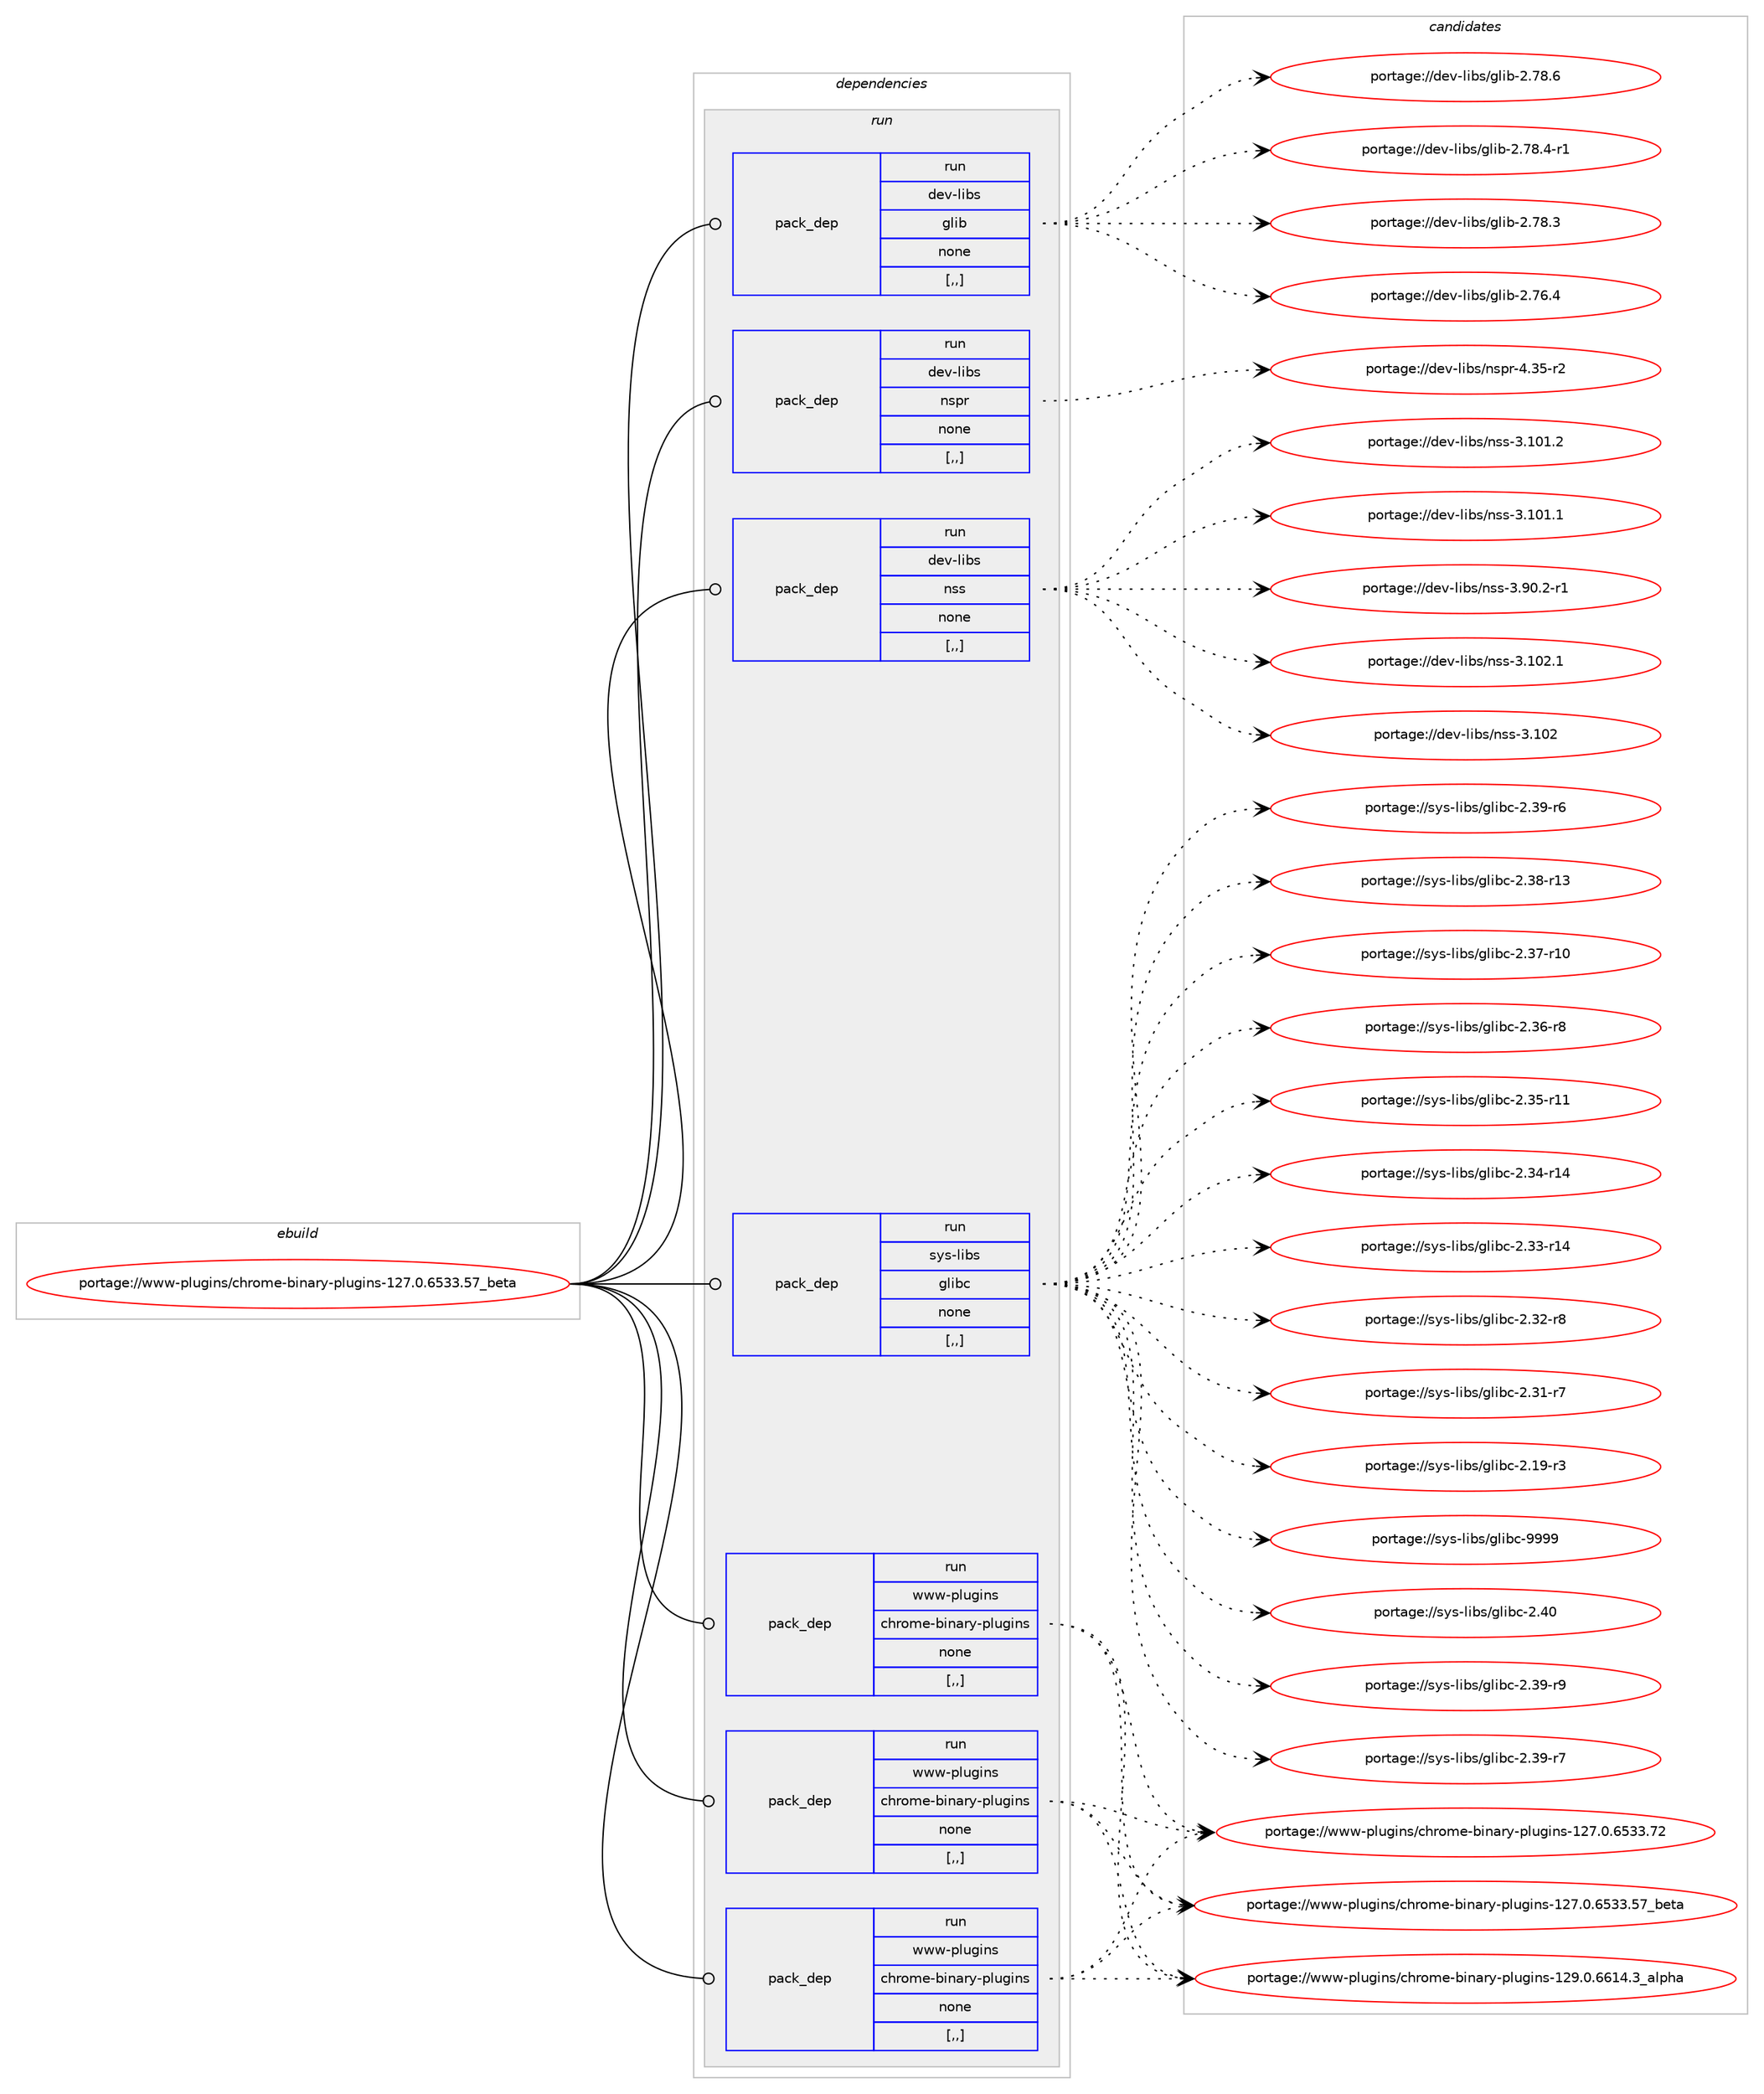 digraph prolog {

# *************
# Graph options
# *************

newrank=true;
concentrate=true;
compound=true;
graph [rankdir=LR,fontname=Helvetica,fontsize=10,ranksep=1.5];#, ranksep=2.5, nodesep=0.2];
edge  [arrowhead=vee];
node  [fontname=Helvetica,fontsize=10];

# **********
# The ebuild
# **********

subgraph cluster_leftcol {
color=gray;
label=<<i>ebuild</i>>;
id [label="portage://www-plugins/chrome-binary-plugins-127.0.6533.57_beta", color=red, width=4, href="../www-plugins/chrome-binary-plugins-127.0.6533.57_beta.svg"];
}

# ****************
# The dependencies
# ****************

subgraph cluster_midcol {
color=gray;
label=<<i>dependencies</i>>;
subgraph cluster_compile {
fillcolor="#eeeeee";
style=filled;
label=<<i>compile</i>>;
}
subgraph cluster_compileandrun {
fillcolor="#eeeeee";
style=filled;
label=<<i>compile and run</i>>;
}
subgraph cluster_run {
fillcolor="#eeeeee";
style=filled;
label=<<i>run</i>>;
subgraph pack328686 {
dependency452411 [label=<<TABLE BORDER="0" CELLBORDER="1" CELLSPACING="0" CELLPADDING="4" WIDTH="220"><TR><TD ROWSPAN="6" CELLPADDING="30">pack_dep</TD></TR><TR><TD WIDTH="110">run</TD></TR><TR><TD>dev-libs</TD></TR><TR><TD>glib</TD></TR><TR><TD>none</TD></TR><TR><TD>[,,]</TD></TR></TABLE>>, shape=none, color=blue];
}
id:e -> dependency452411:w [weight=20,style="solid",arrowhead="odot"];
subgraph pack328687 {
dependency452412 [label=<<TABLE BORDER="0" CELLBORDER="1" CELLSPACING="0" CELLPADDING="4" WIDTH="220"><TR><TD ROWSPAN="6" CELLPADDING="30">pack_dep</TD></TR><TR><TD WIDTH="110">run</TD></TR><TR><TD>dev-libs</TD></TR><TR><TD>nspr</TD></TR><TR><TD>none</TD></TR><TR><TD>[,,]</TD></TR></TABLE>>, shape=none, color=blue];
}
id:e -> dependency452412:w [weight=20,style="solid",arrowhead="odot"];
subgraph pack328688 {
dependency452413 [label=<<TABLE BORDER="0" CELLBORDER="1" CELLSPACING="0" CELLPADDING="4" WIDTH="220"><TR><TD ROWSPAN="6" CELLPADDING="30">pack_dep</TD></TR><TR><TD WIDTH="110">run</TD></TR><TR><TD>dev-libs</TD></TR><TR><TD>nss</TD></TR><TR><TD>none</TD></TR><TR><TD>[,,]</TD></TR></TABLE>>, shape=none, color=blue];
}
id:e -> dependency452413:w [weight=20,style="solid",arrowhead="odot"];
subgraph pack328689 {
dependency452414 [label=<<TABLE BORDER="0" CELLBORDER="1" CELLSPACING="0" CELLPADDING="4" WIDTH="220"><TR><TD ROWSPAN="6" CELLPADDING="30">pack_dep</TD></TR><TR><TD WIDTH="110">run</TD></TR><TR><TD>sys-libs</TD></TR><TR><TD>glibc</TD></TR><TR><TD>none</TD></TR><TR><TD>[,,]</TD></TR></TABLE>>, shape=none, color=blue];
}
id:e -> dependency452414:w [weight=20,style="solid",arrowhead="odot"];
subgraph pack328690 {
dependency452415 [label=<<TABLE BORDER="0" CELLBORDER="1" CELLSPACING="0" CELLPADDING="4" WIDTH="220"><TR><TD ROWSPAN="6" CELLPADDING="30">pack_dep</TD></TR><TR><TD WIDTH="110">run</TD></TR><TR><TD>www-plugins</TD></TR><TR><TD>chrome-binary-plugins</TD></TR><TR><TD>none</TD></TR><TR><TD>[,,]</TD></TR></TABLE>>, shape=none, color=blue];
}
id:e -> dependency452415:w [weight=20,style="solid",arrowhead="odot"];
subgraph pack328691 {
dependency452416 [label=<<TABLE BORDER="0" CELLBORDER="1" CELLSPACING="0" CELLPADDING="4" WIDTH="220"><TR><TD ROWSPAN="6" CELLPADDING="30">pack_dep</TD></TR><TR><TD WIDTH="110">run</TD></TR><TR><TD>www-plugins</TD></TR><TR><TD>chrome-binary-plugins</TD></TR><TR><TD>none</TD></TR><TR><TD>[,,]</TD></TR></TABLE>>, shape=none, color=blue];
}
id:e -> dependency452416:w [weight=20,style="solid",arrowhead="odot"];
subgraph pack328692 {
dependency452417 [label=<<TABLE BORDER="0" CELLBORDER="1" CELLSPACING="0" CELLPADDING="4" WIDTH="220"><TR><TD ROWSPAN="6" CELLPADDING="30">pack_dep</TD></TR><TR><TD WIDTH="110">run</TD></TR><TR><TD>www-plugins</TD></TR><TR><TD>chrome-binary-plugins</TD></TR><TR><TD>none</TD></TR><TR><TD>[,,]</TD></TR></TABLE>>, shape=none, color=blue];
}
id:e -> dependency452417:w [weight=20,style="solid",arrowhead="odot"];
}
}

# **************
# The candidates
# **************

subgraph cluster_choices {
rank=same;
color=gray;
label=<<i>candidates</i>>;

subgraph choice328686 {
color=black;
nodesep=1;
choice1001011184510810598115471031081059845504655564654 [label="portage://dev-libs/glib-2.78.6", color=red, width=4,href="../dev-libs/glib-2.78.6.svg"];
choice10010111845108105981154710310810598455046555646524511449 [label="portage://dev-libs/glib-2.78.4-r1", color=red, width=4,href="../dev-libs/glib-2.78.4-r1.svg"];
choice1001011184510810598115471031081059845504655564651 [label="portage://dev-libs/glib-2.78.3", color=red, width=4,href="../dev-libs/glib-2.78.3.svg"];
choice1001011184510810598115471031081059845504655544652 [label="portage://dev-libs/glib-2.76.4", color=red, width=4,href="../dev-libs/glib-2.76.4.svg"];
dependency452411:e -> choice1001011184510810598115471031081059845504655564654:w [style=dotted,weight="100"];
dependency452411:e -> choice10010111845108105981154710310810598455046555646524511449:w [style=dotted,weight="100"];
dependency452411:e -> choice1001011184510810598115471031081059845504655564651:w [style=dotted,weight="100"];
dependency452411:e -> choice1001011184510810598115471031081059845504655544652:w [style=dotted,weight="100"];
}
subgraph choice328687 {
color=black;
nodesep=1;
choice10010111845108105981154711011511211445524651534511450 [label="portage://dev-libs/nspr-4.35-r2", color=red, width=4,href="../dev-libs/nspr-4.35-r2.svg"];
dependency452412:e -> choice10010111845108105981154711011511211445524651534511450:w [style=dotted,weight="100"];
}
subgraph choice328688 {
color=black;
nodesep=1;
choice1001011184510810598115471101151154551464948504649 [label="portage://dev-libs/nss-3.102.1", color=red, width=4,href="../dev-libs/nss-3.102.1.svg"];
choice100101118451081059811547110115115455146494850 [label="portage://dev-libs/nss-3.102", color=red, width=4,href="../dev-libs/nss-3.102.svg"];
choice1001011184510810598115471101151154551464948494650 [label="portage://dev-libs/nss-3.101.2", color=red, width=4,href="../dev-libs/nss-3.101.2.svg"];
choice1001011184510810598115471101151154551464948494649 [label="portage://dev-libs/nss-3.101.1", color=red, width=4,href="../dev-libs/nss-3.101.1.svg"];
choice100101118451081059811547110115115455146574846504511449 [label="portage://dev-libs/nss-3.90.2-r1", color=red, width=4,href="../dev-libs/nss-3.90.2-r1.svg"];
dependency452413:e -> choice1001011184510810598115471101151154551464948504649:w [style=dotted,weight="100"];
dependency452413:e -> choice100101118451081059811547110115115455146494850:w [style=dotted,weight="100"];
dependency452413:e -> choice1001011184510810598115471101151154551464948494650:w [style=dotted,weight="100"];
dependency452413:e -> choice1001011184510810598115471101151154551464948494649:w [style=dotted,weight="100"];
dependency452413:e -> choice100101118451081059811547110115115455146574846504511449:w [style=dotted,weight="100"];
}
subgraph choice328689 {
color=black;
nodesep=1;
choice11512111545108105981154710310810598994557575757 [label="portage://sys-libs/glibc-9999", color=red, width=4,href="../sys-libs/glibc-9999.svg"];
choice11512111545108105981154710310810598994550465248 [label="portage://sys-libs/glibc-2.40", color=red, width=4,href="../sys-libs/glibc-2.40.svg"];
choice115121115451081059811547103108105989945504651574511457 [label="portage://sys-libs/glibc-2.39-r9", color=red, width=4,href="../sys-libs/glibc-2.39-r9.svg"];
choice115121115451081059811547103108105989945504651574511455 [label="portage://sys-libs/glibc-2.39-r7", color=red, width=4,href="../sys-libs/glibc-2.39-r7.svg"];
choice115121115451081059811547103108105989945504651574511454 [label="portage://sys-libs/glibc-2.39-r6", color=red, width=4,href="../sys-libs/glibc-2.39-r6.svg"];
choice11512111545108105981154710310810598994550465156451144951 [label="portage://sys-libs/glibc-2.38-r13", color=red, width=4,href="../sys-libs/glibc-2.38-r13.svg"];
choice11512111545108105981154710310810598994550465155451144948 [label="portage://sys-libs/glibc-2.37-r10", color=red, width=4,href="../sys-libs/glibc-2.37-r10.svg"];
choice115121115451081059811547103108105989945504651544511456 [label="portage://sys-libs/glibc-2.36-r8", color=red, width=4,href="../sys-libs/glibc-2.36-r8.svg"];
choice11512111545108105981154710310810598994550465153451144949 [label="portage://sys-libs/glibc-2.35-r11", color=red, width=4,href="../sys-libs/glibc-2.35-r11.svg"];
choice11512111545108105981154710310810598994550465152451144952 [label="portage://sys-libs/glibc-2.34-r14", color=red, width=4,href="../sys-libs/glibc-2.34-r14.svg"];
choice11512111545108105981154710310810598994550465151451144952 [label="portage://sys-libs/glibc-2.33-r14", color=red, width=4,href="../sys-libs/glibc-2.33-r14.svg"];
choice115121115451081059811547103108105989945504651504511456 [label="portage://sys-libs/glibc-2.32-r8", color=red, width=4,href="../sys-libs/glibc-2.32-r8.svg"];
choice115121115451081059811547103108105989945504651494511455 [label="portage://sys-libs/glibc-2.31-r7", color=red, width=4,href="../sys-libs/glibc-2.31-r7.svg"];
choice115121115451081059811547103108105989945504649574511451 [label="portage://sys-libs/glibc-2.19-r3", color=red, width=4,href="../sys-libs/glibc-2.19-r3.svg"];
dependency452414:e -> choice11512111545108105981154710310810598994557575757:w [style=dotted,weight="100"];
dependency452414:e -> choice11512111545108105981154710310810598994550465248:w [style=dotted,weight="100"];
dependency452414:e -> choice115121115451081059811547103108105989945504651574511457:w [style=dotted,weight="100"];
dependency452414:e -> choice115121115451081059811547103108105989945504651574511455:w [style=dotted,weight="100"];
dependency452414:e -> choice115121115451081059811547103108105989945504651574511454:w [style=dotted,weight="100"];
dependency452414:e -> choice11512111545108105981154710310810598994550465156451144951:w [style=dotted,weight="100"];
dependency452414:e -> choice11512111545108105981154710310810598994550465155451144948:w [style=dotted,weight="100"];
dependency452414:e -> choice115121115451081059811547103108105989945504651544511456:w [style=dotted,weight="100"];
dependency452414:e -> choice11512111545108105981154710310810598994550465153451144949:w [style=dotted,weight="100"];
dependency452414:e -> choice11512111545108105981154710310810598994550465152451144952:w [style=dotted,weight="100"];
dependency452414:e -> choice11512111545108105981154710310810598994550465151451144952:w [style=dotted,weight="100"];
dependency452414:e -> choice115121115451081059811547103108105989945504651504511456:w [style=dotted,weight="100"];
dependency452414:e -> choice115121115451081059811547103108105989945504651494511455:w [style=dotted,weight="100"];
dependency452414:e -> choice115121115451081059811547103108105989945504649574511451:w [style=dotted,weight="100"];
}
subgraph choice328690 {
color=black;
nodesep=1;
choice1191191194511210811710310511011547991041141111091014598105110971141214511210811710310511011545495057464846545449524651959710811210497 [label="portage://www-plugins/chrome-binary-plugins-129.0.6614.3_alpha", color=red, width=4,href="../www-plugins/chrome-binary-plugins-129.0.6614.3_alpha.svg"];
choice119119119451121081171031051101154799104114111109101459810511097114121451121081171031051101154549505546484654535151465550 [label="portage://www-plugins/chrome-binary-plugins-127.0.6533.72", color=red, width=4,href="../www-plugins/chrome-binary-plugins-127.0.6533.72.svg"];
choice119119119451121081171031051101154799104114111109101459810511097114121451121081171031051101154549505546484654535151465355959810111697 [label="portage://www-plugins/chrome-binary-plugins-127.0.6533.57_beta", color=red, width=4,href="../www-plugins/chrome-binary-plugins-127.0.6533.57_beta.svg"];
dependency452415:e -> choice1191191194511210811710310511011547991041141111091014598105110971141214511210811710310511011545495057464846545449524651959710811210497:w [style=dotted,weight="100"];
dependency452415:e -> choice119119119451121081171031051101154799104114111109101459810511097114121451121081171031051101154549505546484654535151465550:w [style=dotted,weight="100"];
dependency452415:e -> choice119119119451121081171031051101154799104114111109101459810511097114121451121081171031051101154549505546484654535151465355959810111697:w [style=dotted,weight="100"];
}
subgraph choice328691 {
color=black;
nodesep=1;
choice1191191194511210811710310511011547991041141111091014598105110971141214511210811710310511011545495057464846545449524651959710811210497 [label="portage://www-plugins/chrome-binary-plugins-129.0.6614.3_alpha", color=red, width=4,href="../www-plugins/chrome-binary-plugins-129.0.6614.3_alpha.svg"];
choice119119119451121081171031051101154799104114111109101459810511097114121451121081171031051101154549505546484654535151465550 [label="portage://www-plugins/chrome-binary-plugins-127.0.6533.72", color=red, width=4,href="../www-plugins/chrome-binary-plugins-127.0.6533.72.svg"];
choice119119119451121081171031051101154799104114111109101459810511097114121451121081171031051101154549505546484654535151465355959810111697 [label="portage://www-plugins/chrome-binary-plugins-127.0.6533.57_beta", color=red, width=4,href="../www-plugins/chrome-binary-plugins-127.0.6533.57_beta.svg"];
dependency452416:e -> choice1191191194511210811710310511011547991041141111091014598105110971141214511210811710310511011545495057464846545449524651959710811210497:w [style=dotted,weight="100"];
dependency452416:e -> choice119119119451121081171031051101154799104114111109101459810511097114121451121081171031051101154549505546484654535151465550:w [style=dotted,weight="100"];
dependency452416:e -> choice119119119451121081171031051101154799104114111109101459810511097114121451121081171031051101154549505546484654535151465355959810111697:w [style=dotted,weight="100"];
}
subgraph choice328692 {
color=black;
nodesep=1;
choice1191191194511210811710310511011547991041141111091014598105110971141214511210811710310511011545495057464846545449524651959710811210497 [label="portage://www-plugins/chrome-binary-plugins-129.0.6614.3_alpha", color=red, width=4,href="../www-plugins/chrome-binary-plugins-129.0.6614.3_alpha.svg"];
choice119119119451121081171031051101154799104114111109101459810511097114121451121081171031051101154549505546484654535151465550 [label="portage://www-plugins/chrome-binary-plugins-127.0.6533.72", color=red, width=4,href="../www-plugins/chrome-binary-plugins-127.0.6533.72.svg"];
choice119119119451121081171031051101154799104114111109101459810511097114121451121081171031051101154549505546484654535151465355959810111697 [label="portage://www-plugins/chrome-binary-plugins-127.0.6533.57_beta", color=red, width=4,href="../www-plugins/chrome-binary-plugins-127.0.6533.57_beta.svg"];
dependency452417:e -> choice1191191194511210811710310511011547991041141111091014598105110971141214511210811710310511011545495057464846545449524651959710811210497:w [style=dotted,weight="100"];
dependency452417:e -> choice119119119451121081171031051101154799104114111109101459810511097114121451121081171031051101154549505546484654535151465550:w [style=dotted,weight="100"];
dependency452417:e -> choice119119119451121081171031051101154799104114111109101459810511097114121451121081171031051101154549505546484654535151465355959810111697:w [style=dotted,weight="100"];
}
}

}
